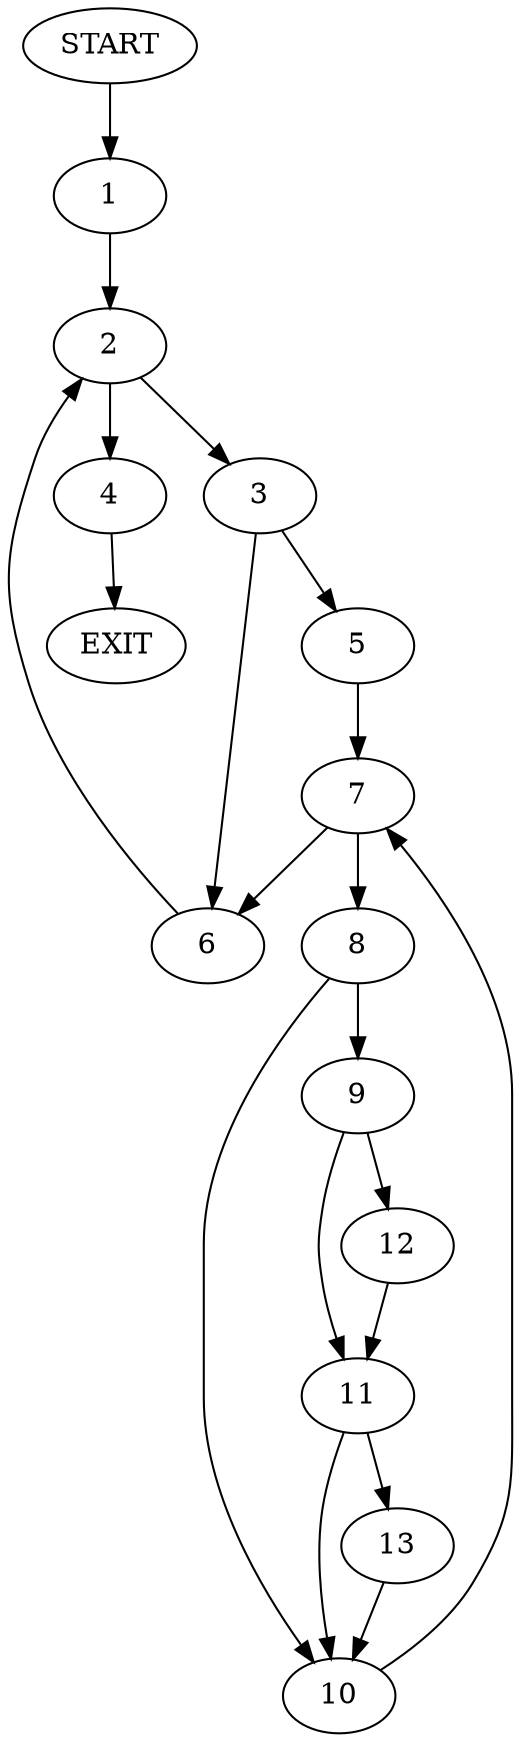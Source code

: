 digraph {
0 [label="START"]
14 [label="EXIT"]
0 -> 1
1 -> 2
2 -> 3
2 -> 4
3 -> 5
3 -> 6
4 -> 14
5 -> 7
6 -> 2
7 -> 8
7 -> 6
8 -> 9
8 -> 10
9 -> 11
9 -> 12
10 -> 7
11 -> 10
11 -> 13
12 -> 11
13 -> 10
}
